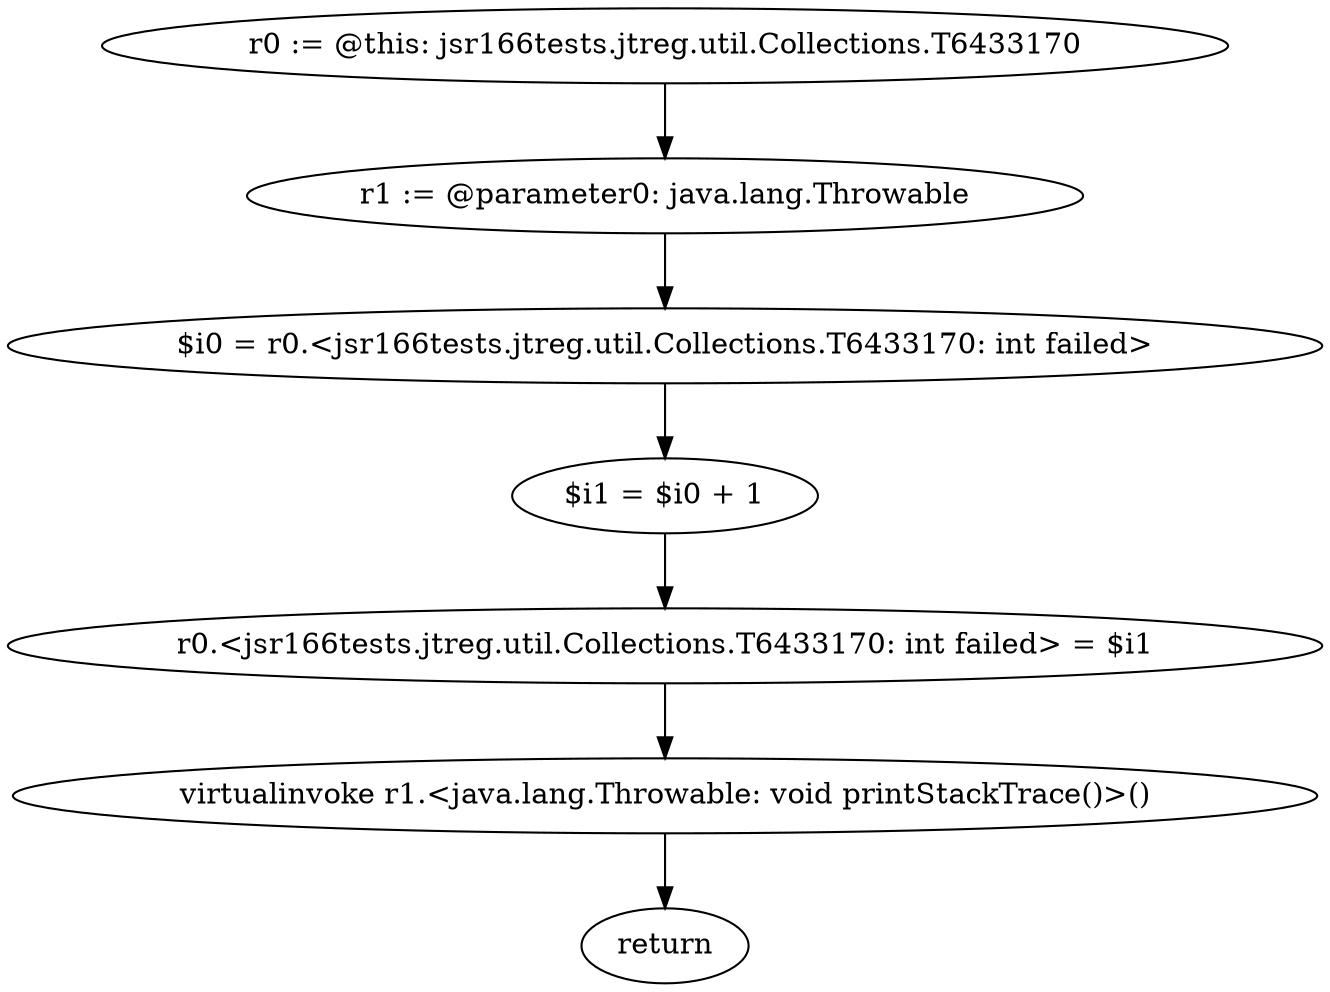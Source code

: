 digraph "unitGraph" {
    "r0 := @this: jsr166tests.jtreg.util.Collections.T6433170"
    "r1 := @parameter0: java.lang.Throwable"
    "$i0 = r0.<jsr166tests.jtreg.util.Collections.T6433170: int failed>"
    "$i1 = $i0 + 1"
    "r0.<jsr166tests.jtreg.util.Collections.T6433170: int failed> = $i1"
    "virtualinvoke r1.<java.lang.Throwable: void printStackTrace()>()"
    "return"
    "r0 := @this: jsr166tests.jtreg.util.Collections.T6433170"->"r1 := @parameter0: java.lang.Throwable";
    "r1 := @parameter0: java.lang.Throwable"->"$i0 = r0.<jsr166tests.jtreg.util.Collections.T6433170: int failed>";
    "$i0 = r0.<jsr166tests.jtreg.util.Collections.T6433170: int failed>"->"$i1 = $i0 + 1";
    "$i1 = $i0 + 1"->"r0.<jsr166tests.jtreg.util.Collections.T6433170: int failed> = $i1";
    "r0.<jsr166tests.jtreg.util.Collections.T6433170: int failed> = $i1"->"virtualinvoke r1.<java.lang.Throwable: void printStackTrace()>()";
    "virtualinvoke r1.<java.lang.Throwable: void printStackTrace()>()"->"return";
}
